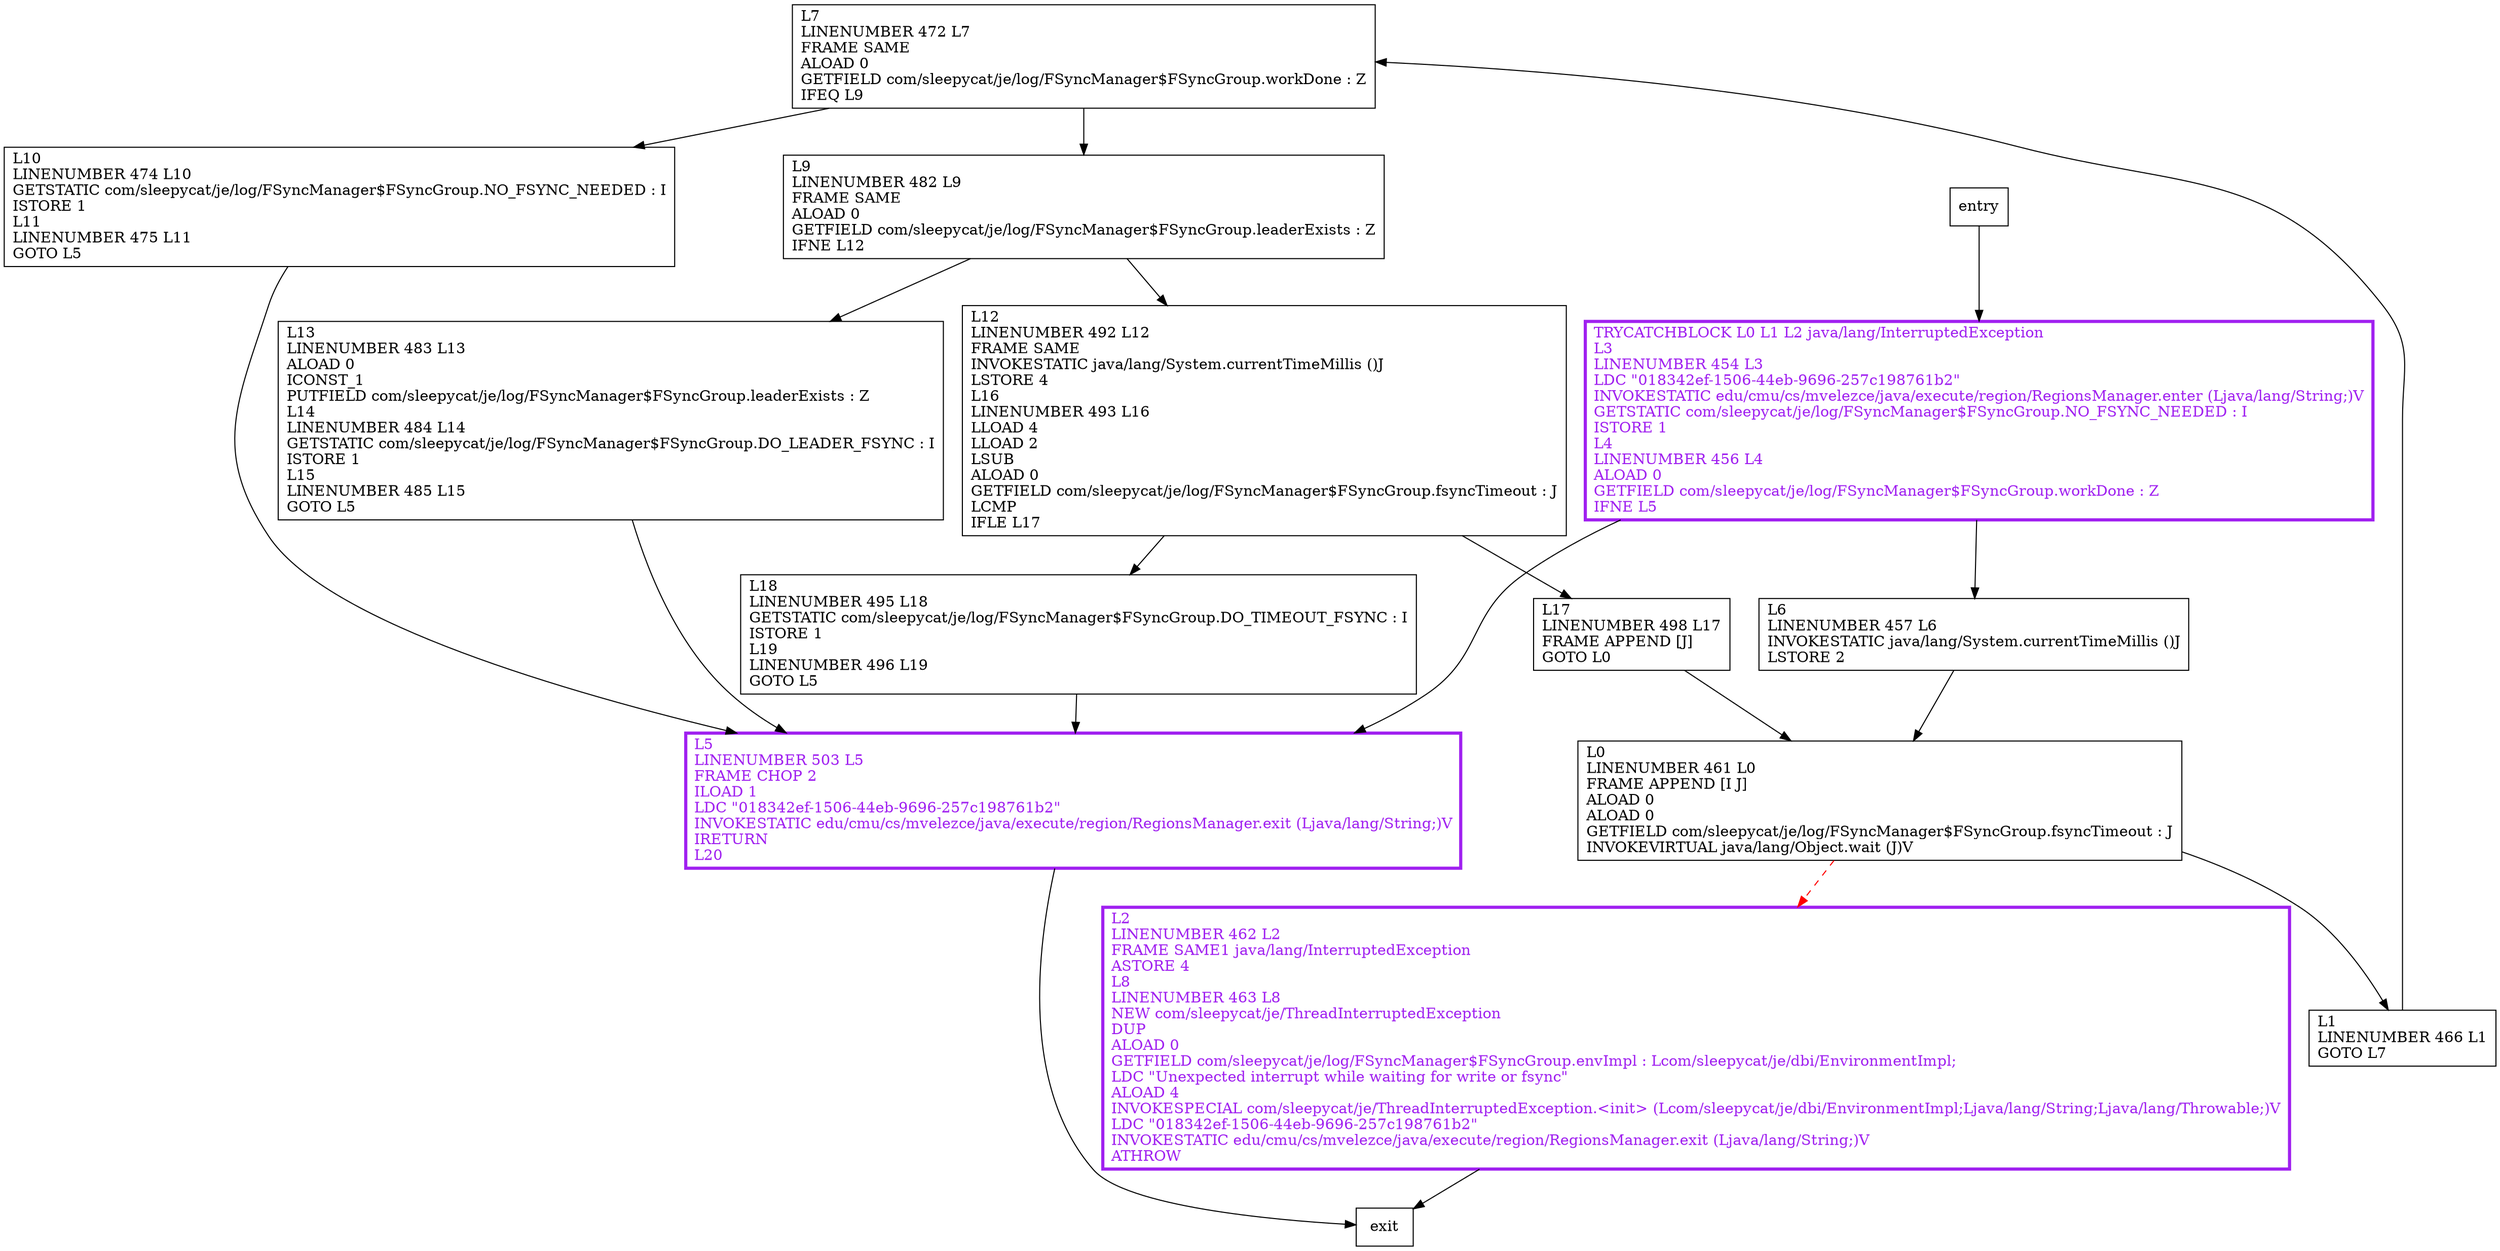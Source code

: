 digraph waitForEvent {
node [shape=record];
1948463833 [label="L7\lLINENUMBER 472 L7\lFRAME SAME\lALOAD 0\lGETFIELD com/sleepycat/je/log/FSyncManager$FSyncGroup.workDone : Z\lIFEQ L9\l"];
458987552 [label="L5\lLINENUMBER 503 L5\lFRAME CHOP 2\lILOAD 1\lLDC \"018342ef-1506-44eb-9696-257c198761b2\"\lINVOKESTATIC edu/cmu/cs/mvelezce/java/execute/region/RegionsManager.exit (Ljava/lang/String;)V\lIRETURN\lL20\l"];
785252019 [label="L2\lLINENUMBER 462 L2\lFRAME SAME1 java/lang/InterruptedException\lASTORE 4\lL8\lLINENUMBER 463 L8\lNEW com/sleepycat/je/ThreadInterruptedException\lDUP\lALOAD 0\lGETFIELD com/sleepycat/je/log/FSyncManager$FSyncGroup.envImpl : Lcom/sleepycat/je/dbi/EnvironmentImpl;\lLDC \"Unexpected interrupt while waiting for write or fsync\"\lALOAD 4\lINVOKESPECIAL com/sleepycat/je/ThreadInterruptedException.\<init\> (Lcom/sleepycat/je/dbi/EnvironmentImpl;Ljava/lang/String;Ljava/lang/Throwable;)V\lLDC \"018342ef-1506-44eb-9696-257c198761b2\"\lINVOKESTATIC edu/cmu/cs/mvelezce/java/execute/region/RegionsManager.exit (Ljava/lang/String;)V\lATHROW\l"];
1507292009 [label="L10\lLINENUMBER 474 L10\lGETSTATIC com/sleepycat/je/log/FSyncManager$FSyncGroup.NO_FSYNC_NEEDED : I\lISTORE 1\lL11\lLINENUMBER 475 L11\lGOTO L5\l"];
360338649 [label="L17\lLINENUMBER 498 L17\lFRAME APPEND [J]\lGOTO L0\l"];
1943152153 [label="L12\lLINENUMBER 492 L12\lFRAME SAME\lINVOKESTATIC java/lang/System.currentTimeMillis ()J\lLSTORE 4\lL16\lLINENUMBER 493 L16\lLLOAD 4\lLLOAD 2\lLSUB\lALOAD 0\lGETFIELD com/sleepycat/je/log/FSyncManager$FSyncGroup.fsyncTimeout : J\lLCMP\lIFLE L17\l"];
1332188141 [label="L0\lLINENUMBER 461 L0\lFRAME APPEND [I J]\lALOAD 0\lALOAD 0\lGETFIELD com/sleepycat/je/log/FSyncManager$FSyncGroup.fsyncTimeout : J\lINVOKEVIRTUAL java/lang/Object.wait (J)V\l"];
1750107708 [label="L6\lLINENUMBER 457 L6\lINVOKESTATIC java/lang/System.currentTimeMillis ()J\lLSTORE 2\l"];
512391915 [label="L13\lLINENUMBER 483 L13\lALOAD 0\lICONST_1\lPUTFIELD com/sleepycat/je/log/FSyncManager$FSyncGroup.leaderExists : Z\lL14\lLINENUMBER 484 L14\lGETSTATIC com/sleepycat/je/log/FSyncManager$FSyncGroup.DO_LEADER_FSYNC : I\lISTORE 1\lL15\lLINENUMBER 485 L15\lGOTO L5\l"];
2103598764 [label="L1\lLINENUMBER 466 L1\lGOTO L7\l"];
903508616 [label="L9\lLINENUMBER 482 L9\lFRAME SAME\lALOAD 0\lGETFIELD com/sleepycat/je/log/FSyncManager$FSyncGroup.leaderExists : Z\lIFNE L12\l"];
2010394916 [label="L18\lLINENUMBER 495 L18\lGETSTATIC com/sleepycat/je/log/FSyncManager$FSyncGroup.DO_TIMEOUT_FSYNC : I\lISTORE 1\lL19\lLINENUMBER 496 L19\lGOTO L5\l"];
594327264 [label="TRYCATCHBLOCK L0 L1 L2 java/lang/InterruptedException\lL3\lLINENUMBER 454 L3\lLDC \"018342ef-1506-44eb-9696-257c198761b2\"\lINVOKESTATIC edu/cmu/cs/mvelezce/java/execute/region/RegionsManager.enter (Ljava/lang/String;)V\lGETSTATIC com/sleepycat/je/log/FSyncManager$FSyncGroup.NO_FSYNC_NEEDED : I\lISTORE 1\lL4\lLINENUMBER 456 L4\lALOAD 0\lGETFIELD com/sleepycat/je/log/FSyncManager$FSyncGroup.workDone : Z\lIFNE L5\l"];
entry;
exit;
1948463833 -> 903508616
1948463833 -> 1507292009
458987552 -> exit
785252019 -> exit
1507292009 -> 458987552
360338649 -> 1332188141
1943152153 -> 2010394916
1943152153 -> 360338649
1332188141 -> 2103598764
1332188141 -> 785252019 [style=dashed, color=red]
1750107708 -> 1332188141
entry -> 594327264
512391915 -> 458987552
2103598764 -> 1948463833
903508616 -> 512391915
903508616 -> 1943152153
2010394916 -> 458987552
594327264 -> 458987552
594327264 -> 1750107708
458987552[fontcolor="purple", penwidth=3, color="purple"];
785252019[fontcolor="purple", penwidth=3, color="purple"];
594327264[fontcolor="purple", penwidth=3, color="purple"];
}
